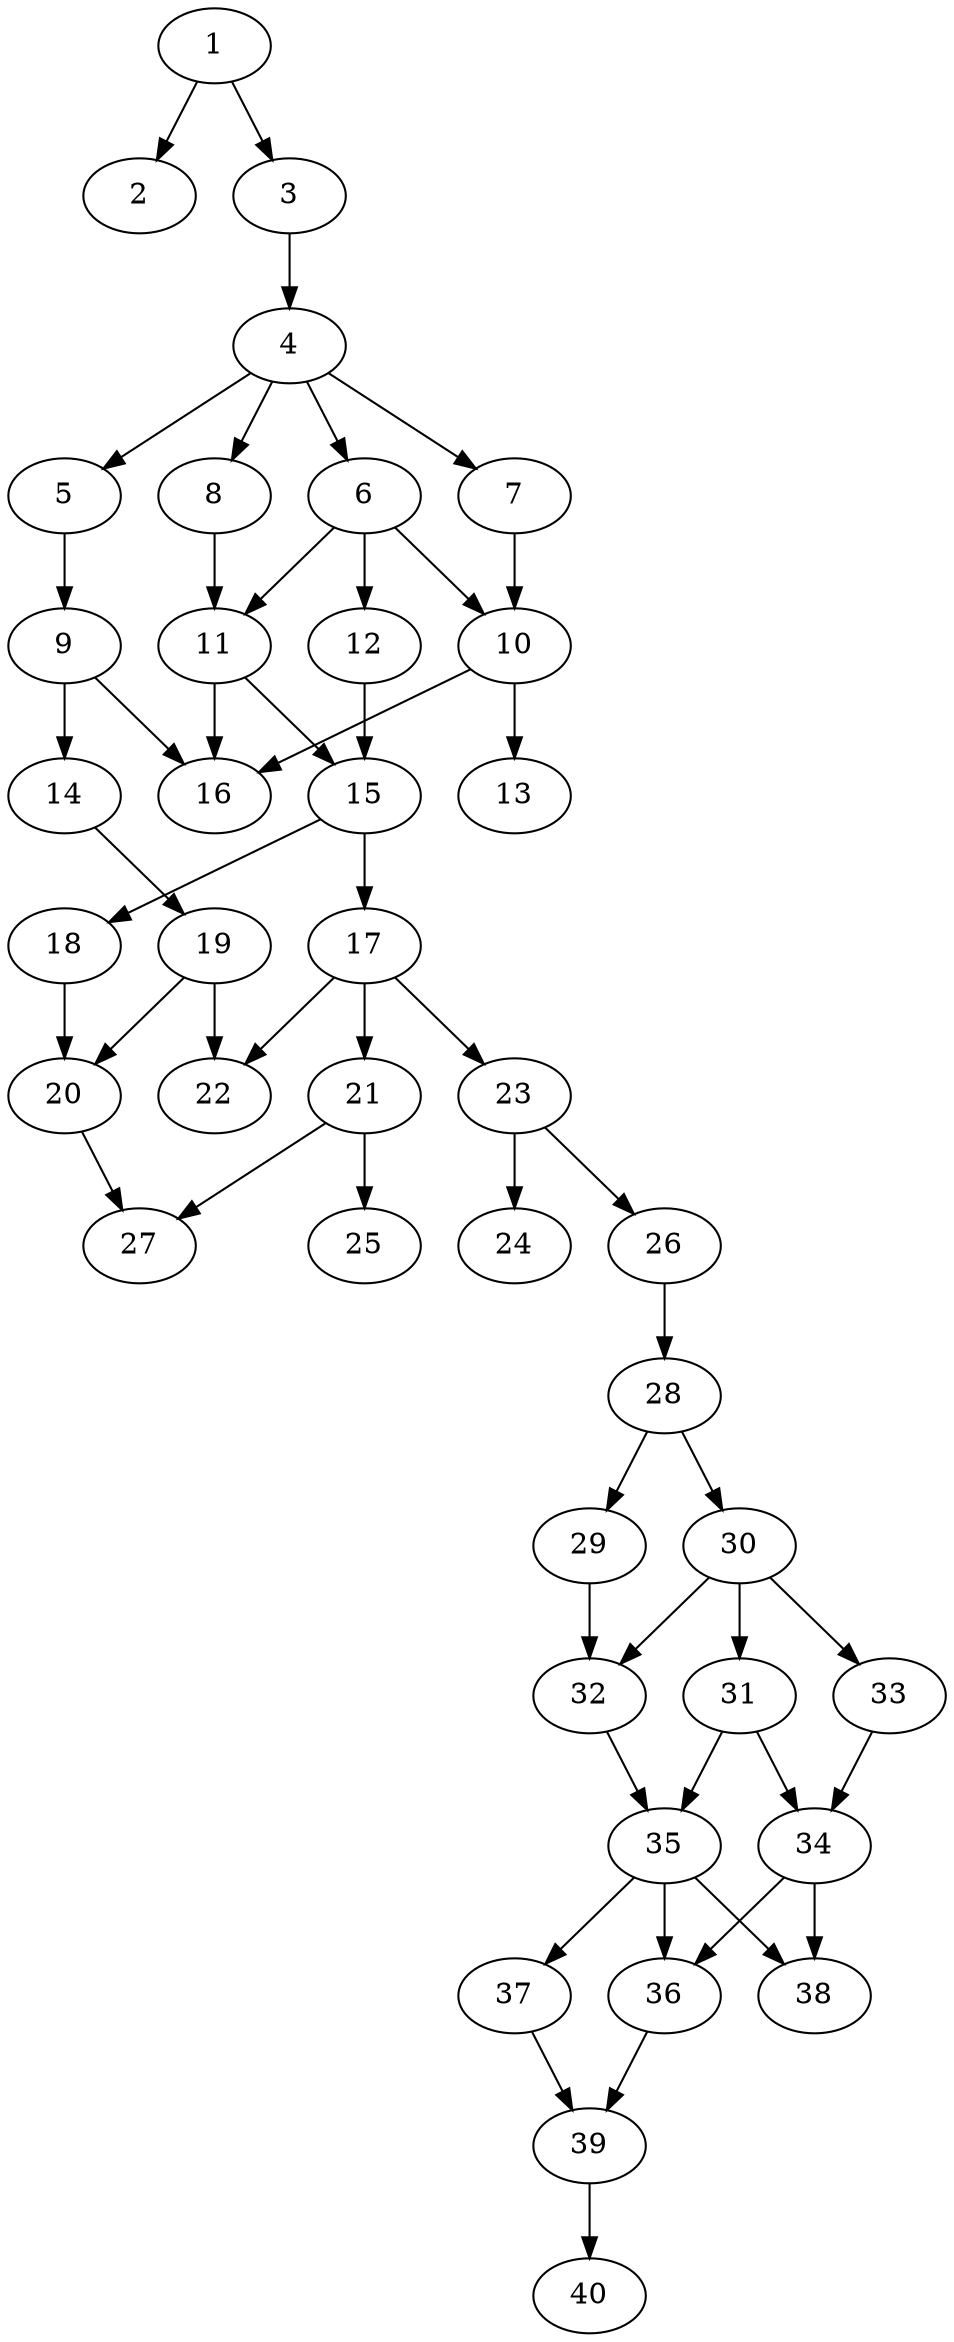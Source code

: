 // DAG automatically generated by daggen at Thu Oct  3 14:06:49 2019
// ./daggen --dot -n 40 --ccr 0.3 --fat 0.3 --regular 0.5 --density 0.6 --mindata 5242880 --maxdata 52428800 
digraph G {
  1 [size="44847787", alpha="0.02", expect_size="13454336"] 
  1 -> 2 [size ="13454336"]
  1 -> 3 [size ="13454336"]
  2 [size="116186453", alpha="0.19", expect_size="34855936"] 
  3 [size="51264853", alpha="0.17", expect_size="15379456"] 
  3 -> 4 [size ="15379456"]
  4 [size="131112960", alpha="0.16", expect_size="39333888"] 
  4 -> 5 [size ="39333888"]
  4 -> 6 [size ="39333888"]
  4 -> 7 [size ="39333888"]
  4 -> 8 [size ="39333888"]
  5 [size="148619947", alpha="0.10", expect_size="44585984"] 
  5 -> 9 [size ="44585984"]
  6 [size="152654507", alpha="0.10", expect_size="45796352"] 
  6 -> 10 [size ="45796352"]
  6 -> 11 [size ="45796352"]
  6 -> 12 [size ="45796352"]
  7 [size="140994560", alpha="0.08", expect_size="42298368"] 
  7 -> 10 [size ="42298368"]
  8 [size="70072320", alpha="0.05", expect_size="21021696"] 
  8 -> 11 [size ="21021696"]
  9 [size="81090560", alpha="0.17", expect_size="24327168"] 
  9 -> 14 [size ="24327168"]
  9 -> 16 [size ="24327168"]
  10 [size="133335040", alpha="0.17", expect_size="40000512"] 
  10 -> 13 [size ="40000512"]
  10 -> 16 [size ="40000512"]
  11 [size="62112427", alpha="0.03", expect_size="18633728"] 
  11 -> 15 [size ="18633728"]
  11 -> 16 [size ="18633728"]
  12 [size="78721707", alpha="0.03", expect_size="23616512"] 
  12 -> 15 [size ="23616512"]
  13 [size="72263680", alpha="0.05", expect_size="21679104"] 
  14 [size="45482667", alpha="0.10", expect_size="13644800"] 
  14 -> 19 [size ="13644800"]
  15 [size="173540693", alpha="0.09", expect_size="52062208"] 
  15 -> 17 [size ="52062208"]
  15 -> 18 [size ="52062208"]
  16 [size="91446613", alpha="0.13", expect_size="27433984"] 
  17 [size="173878613", alpha="0.16", expect_size="52163584"] 
  17 -> 21 [size ="52163584"]
  17 -> 22 [size ="52163584"]
  17 -> 23 [size ="52163584"]
  18 [size="76229973", alpha="0.18", expect_size="22868992"] 
  18 -> 20 [size ="22868992"]
  19 [size="116049920", alpha="0.09", expect_size="34814976"] 
  19 -> 20 [size ="34814976"]
  19 -> 22 [size ="34814976"]
  20 [size="93037227", alpha="0.15", expect_size="27911168"] 
  20 -> 27 [size ="27911168"]
  21 [size="73280853", alpha="0.04", expect_size="21984256"] 
  21 -> 25 [size ="21984256"]
  21 -> 27 [size ="21984256"]
  22 [size="95129600", alpha="0.07", expect_size="28538880"] 
  23 [size="119739733", alpha="0.13", expect_size="35921920"] 
  23 -> 24 [size ="35921920"]
  23 -> 26 [size ="35921920"]
  24 [size="162327893", alpha="0.14", expect_size="48698368"] 
  25 [size="87166293", alpha="0.11", expect_size="26149888"] 
  26 [size="154886827", alpha="0.06", expect_size="46466048"] 
  26 -> 28 [size ="46466048"]
  27 [size="101932373", alpha="0.17", expect_size="30579712"] 
  28 [size="71229440", alpha="0.14", expect_size="21368832"] 
  28 -> 29 [size ="21368832"]
  28 -> 30 [size ="21368832"]
  29 [size="53565440", alpha="0.19", expect_size="16069632"] 
  29 -> 32 [size ="16069632"]
  30 [size="122559147", alpha="0.19", expect_size="36767744"] 
  30 -> 31 [size ="36767744"]
  30 -> 32 [size ="36767744"]
  30 -> 33 [size ="36767744"]
  31 [size="82107733", alpha="0.04", expect_size="24632320"] 
  31 -> 34 [size ="24632320"]
  31 -> 35 [size ="24632320"]
  32 [size="116862293", alpha="0.18", expect_size="35058688"] 
  32 -> 35 [size ="35058688"]
  33 [size="168256853", alpha="0.18", expect_size="50477056"] 
  33 -> 34 [size ="50477056"]
  34 [size="112786773", alpha="0.02", expect_size="33836032"] 
  34 -> 36 [size ="33836032"]
  34 -> 38 [size ="33836032"]
  35 [size="64095573", alpha="0.06", expect_size="19228672"] 
  35 -> 36 [size ="19228672"]
  35 -> 37 [size ="19228672"]
  35 -> 38 [size ="19228672"]
  36 [size="153326933", alpha="0.19", expect_size="45998080"] 
  36 -> 39 [size ="45998080"]
  37 [size="43799893", alpha="0.12", expect_size="13139968"] 
  37 -> 39 [size ="13139968"]
  38 [size="173608960", alpha="0.13", expect_size="52082688"] 
  39 [size="123484160", alpha="0.06", expect_size="37045248"] 
  39 -> 40 [size ="37045248"]
  40 [size="114333013", alpha="0.08", expect_size="34299904"] 
}
